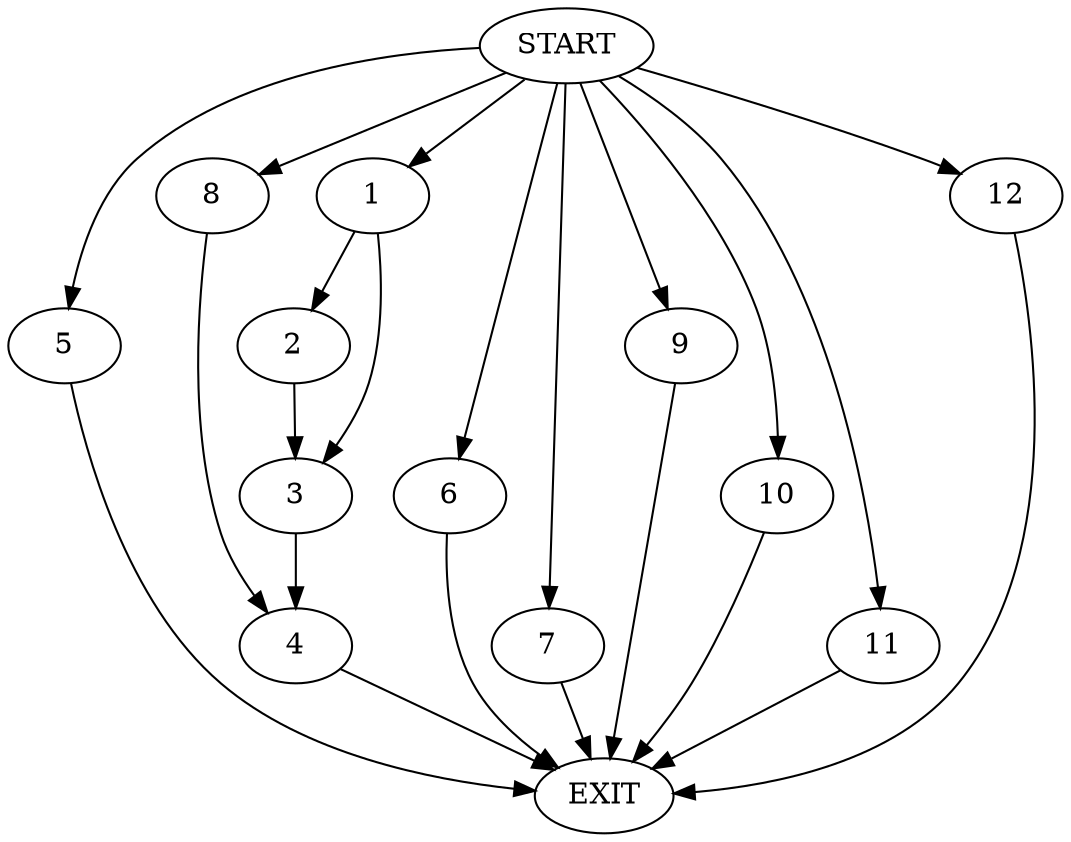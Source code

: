 digraph {
0 [label="START"]
13 [label="EXIT"]
0 -> 1
1 -> 2
1 -> 3
3 -> 4
2 -> 3
0 -> 5
5 -> 13
4 -> 13
0 -> 6
6 -> 13
0 -> 7
7 -> 13
0 -> 8
8 -> 4
0 -> 9
9 -> 13
0 -> 10
10 -> 13
0 -> 11
11 -> 13
0 -> 12
12 -> 13
}
